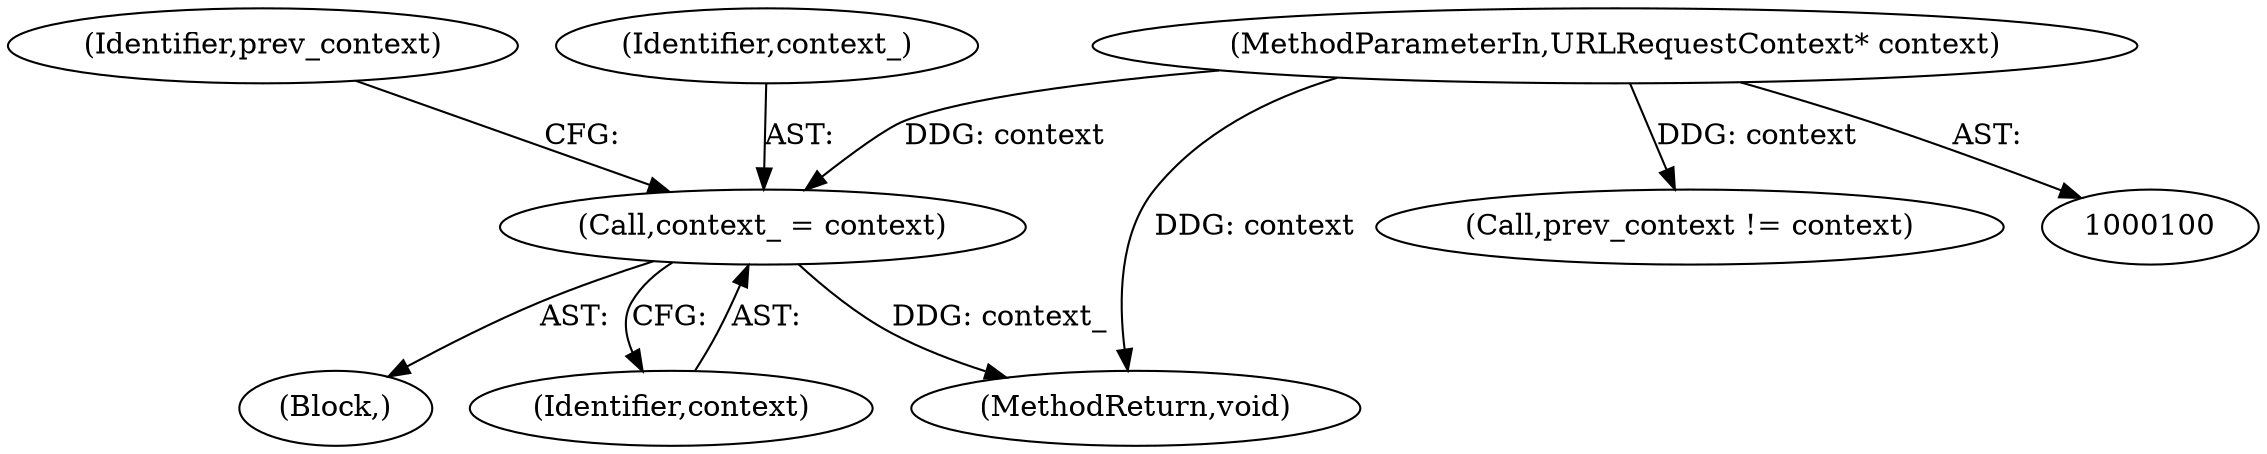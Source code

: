 digraph "0_Chrome_ca8cc70b2de822b939f87effc7c2b83bac280a44_6@pointer" {
"1000107" [label="(Call,context_ = context)"];
"1000101" [label="(MethodParameterIn,URLRequestContext* context)"];
"1000102" [label="(Block,)"];
"1000109" [label="(Identifier,context)"];
"1000112" [label="(Identifier,prev_context)"];
"1000111" [label="(Call,prev_context != context)"];
"1000101" [label="(MethodParameterIn,URLRequestContext* context)"];
"1000108" [label="(Identifier,context_)"];
"1000107" [label="(Call,context_ = context)"];
"1000140" [label="(MethodReturn,void)"];
"1000107" -> "1000102"  [label="AST: "];
"1000107" -> "1000109"  [label="CFG: "];
"1000108" -> "1000107"  [label="AST: "];
"1000109" -> "1000107"  [label="AST: "];
"1000112" -> "1000107"  [label="CFG: "];
"1000107" -> "1000140"  [label="DDG: context_"];
"1000101" -> "1000107"  [label="DDG: context"];
"1000101" -> "1000100"  [label="AST: "];
"1000101" -> "1000140"  [label="DDG: context"];
"1000101" -> "1000111"  [label="DDG: context"];
}
